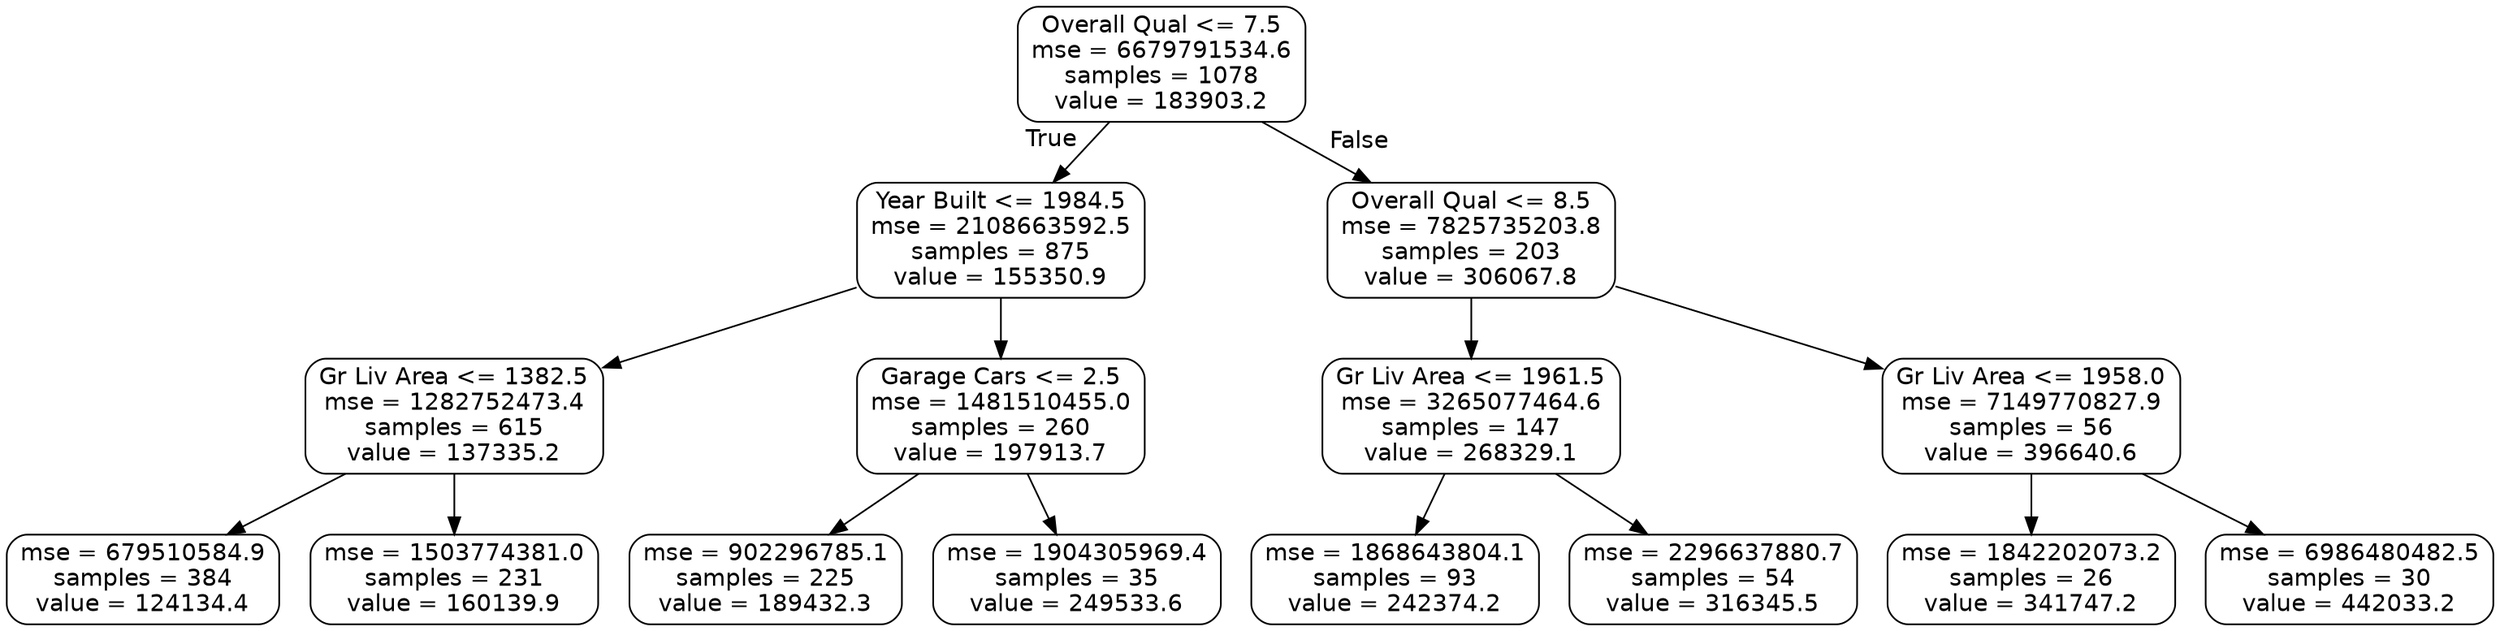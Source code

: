 digraph Tree {
node [shape=box, style="rounded", color="black", fontname=helvetica] ;
edge [fontname=helvetica] ;
0 [label="Overall Qual <= 7.5\nmse = 6679791534.6\nsamples = 1078\nvalue = 183903.2"] ;
1 [label="Year Built <= 1984.5\nmse = 2108663592.5\nsamples = 875\nvalue = 155350.9"] ;
0 -> 1 [labeldistance=2.5, labelangle=45, headlabel="True"] ;
2 [label="Gr Liv Area <= 1382.5\nmse = 1282752473.4\nsamples = 615\nvalue = 137335.2"] ;
1 -> 2 ;
3 [label="mse = 679510584.9\nsamples = 384\nvalue = 124134.4"] ;
2 -> 3 ;
4 [label="mse = 1503774381.0\nsamples = 231\nvalue = 160139.9"] ;
2 -> 4 ;
5 [label="Garage Cars <= 2.5\nmse = 1481510455.0\nsamples = 260\nvalue = 197913.7"] ;
1 -> 5 ;
6 [label="mse = 902296785.1\nsamples = 225\nvalue = 189432.3"] ;
5 -> 6 ;
7 [label="mse = 1904305969.4\nsamples = 35\nvalue = 249533.6"] ;
5 -> 7 ;
8 [label="Overall Qual <= 8.5\nmse = 7825735203.8\nsamples = 203\nvalue = 306067.8"] ;
0 -> 8 [labeldistance=2.5, labelangle=-45, headlabel="False"] ;
9 [label="Gr Liv Area <= 1961.5\nmse = 3265077464.6\nsamples = 147\nvalue = 268329.1"] ;
8 -> 9 ;
10 [label="mse = 1868643804.1\nsamples = 93\nvalue = 242374.2"] ;
9 -> 10 ;
11 [label="mse = 2296637880.7\nsamples = 54\nvalue = 316345.5"] ;
9 -> 11 ;
12 [label="Gr Liv Area <= 1958.0\nmse = 7149770827.9\nsamples = 56\nvalue = 396640.6"] ;
8 -> 12 ;
13 [label="mse = 1842202073.2\nsamples = 26\nvalue = 341747.2"] ;
12 -> 13 ;
14 [label="mse = 6986480482.5\nsamples = 30\nvalue = 442033.2"] ;
12 -> 14 ;
}